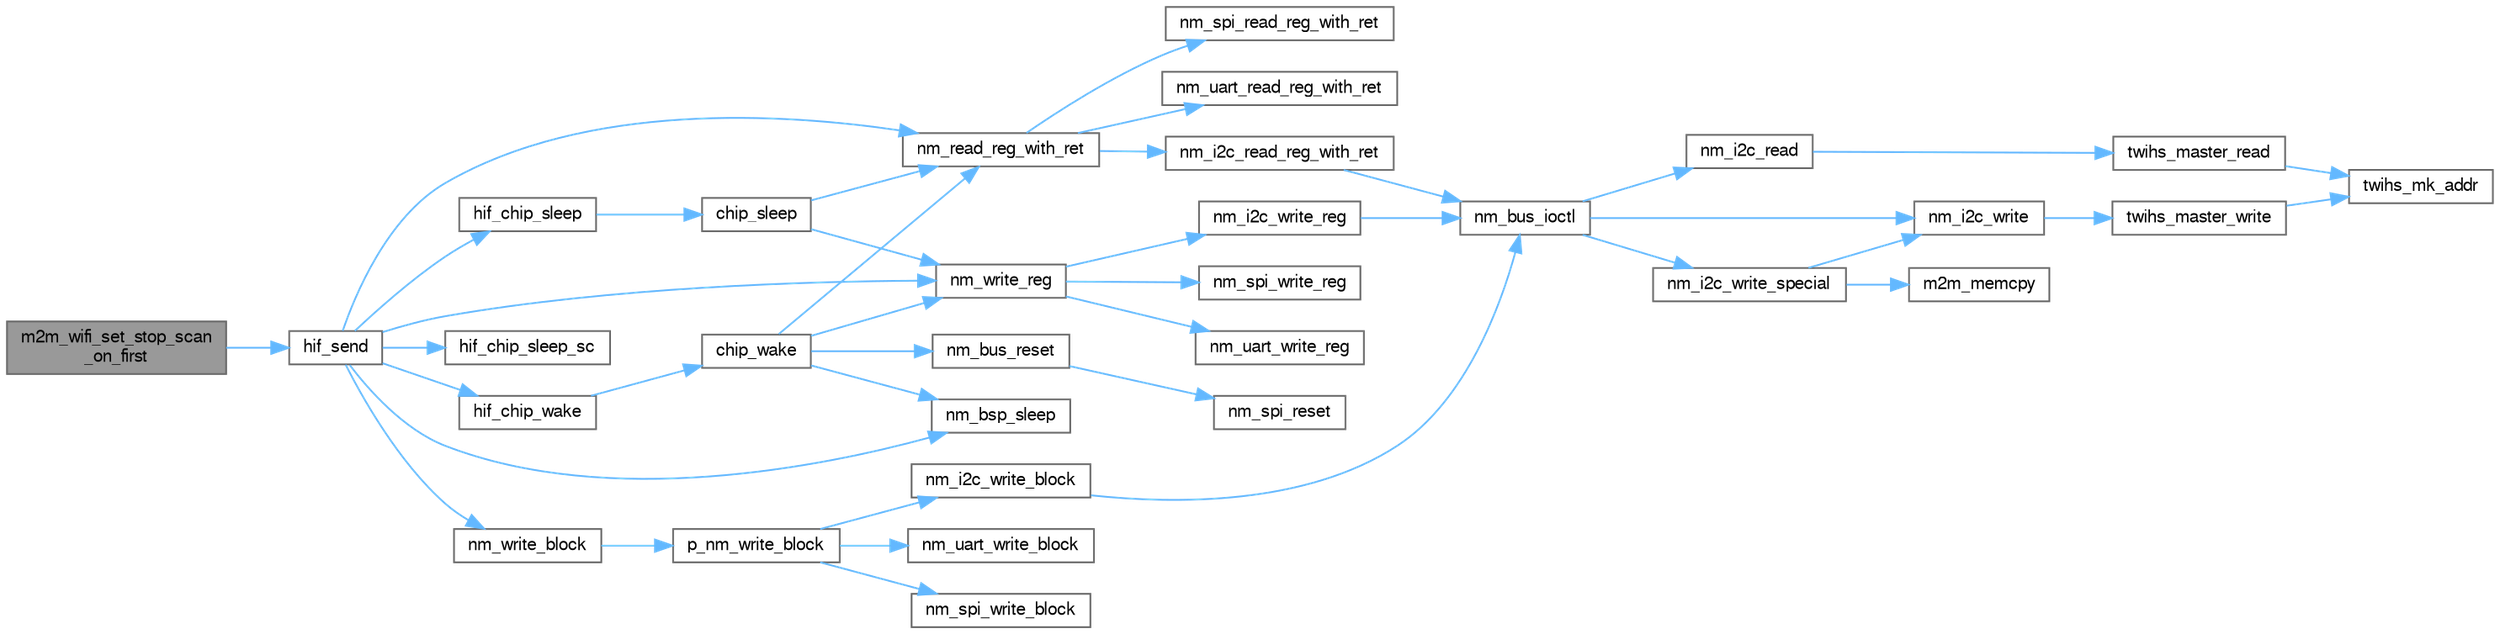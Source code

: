 digraph "m2m_wifi_set_stop_scan_on_first"
{
 // LATEX_PDF_SIZE
  bgcolor="transparent";
  edge [fontname=FreeSans,fontsize=10,labelfontname=FreeSans,labelfontsize=10];
  node [fontname=FreeSans,fontsize=10,shape=box,height=0.2,width=0.4];
  rankdir="LR";
  Node1 [label="m2m_wifi_set_stop_scan\l_on_first",height=0.2,width=0.4,color="gray40", fillcolor="grey60", style="filled", fontcolor="black",tooltip="Synchronous API for enabling/disabling the stop scan on first result of the WINC IC's network scannin..."];
  Node1 -> Node2 [color="steelblue1",style="solid"];
  Node2 [label="hif_send",height=0.2,width=0.4,color="grey40", fillcolor="white", style="filled",URL="$m2m__hif_8c.html#a13ba8ad11b2ac39516ca787386d16ce0",tooltip="Send packet using host interface."];
  Node2 -> Node3 [color="steelblue1",style="solid"];
  Node3 [label="hif_chip_sleep",height=0.2,width=0.4,color="grey40", fillcolor="white", style="filled",URL="$m2m__hif_8c.html#a41d3f660265e122cbd7417ea8754e8dd",tooltip="To make the chip sleep."];
  Node3 -> Node4 [color="steelblue1",style="solid"];
  Node4 [label="chip_sleep",height=0.2,width=0.4,color="grey40", fillcolor="white", style="filled",URL="$nmasic_8c.html#a624e7923184968631a2eb86938d6f3ba",tooltip=" "];
  Node4 -> Node5 [color="steelblue1",style="solid"];
  Node5 [label="nm_read_reg_with_ret",height=0.2,width=0.4,color="grey40", fillcolor="white", style="filled",URL="$nmbus_8c.html#a475d273d8342f3f5c2a00e2887bf1b4f",tooltip=" "];
  Node5 -> Node6 [color="steelblue1",style="solid"];
  Node6 [label="nm_i2c_read_reg_with_ret",height=0.2,width=0.4,color="grey40", fillcolor="white", style="filled",URL="$nmi2c_8c.html#aa653cd4fd522820cd784c6328f372261",tooltip=" "];
  Node6 -> Node7 [color="steelblue1",style="solid"];
  Node7 [label="nm_bus_ioctl",height=0.2,width=0.4,color="grey40", fillcolor="white", style="filled",URL="$nm__bus__wrapper__same70_8c.html#aa98500dc13748397906e03440fb3892a",tooltip=" "];
  Node7 -> Node8 [color="steelblue1",style="solid"];
  Node8 [label="nm_i2c_read",height=0.2,width=0.4,color="grey40", fillcolor="white", style="filled",URL="$nm__bus__wrapper__same70_8c.html#a1240741839c5fb2592be8c34341aec6e",tooltip=" "];
  Node8 -> Node9 [color="steelblue1",style="solid"];
  Node9 [label="twihs_master_read",height=0.2,width=0.4,color="grey40", fillcolor="white", style="filled",URL="$group__sam__drivers__twihs__group.html#ga979e157165aa2b5e3e6d1e9ee608d5b7",tooltip="Read multiple bytes from a TWIHS compatible slave device."];
  Node9 -> Node10 [color="steelblue1",style="solid"];
  Node10 [label="twihs_mk_addr",height=0.2,width=0.4,color="grey40", fillcolor="white", style="filled",URL="$group__sam__drivers__twihs__group.html#gaca9e29e230ee2774cfc3dc7ed497f887",tooltip="Construct the TWIHS module address register field."];
  Node7 -> Node11 [color="steelblue1",style="solid"];
  Node11 [label="nm_i2c_write",height=0.2,width=0.4,color="grey40", fillcolor="white", style="filled",URL="$nm__bus__wrapper__same70_8c.html#afd98b5c0c472d424143edff9e8692624",tooltip=" "];
  Node11 -> Node12 [color="steelblue1",style="solid"];
  Node12 [label="twihs_master_write",height=0.2,width=0.4,color="grey40", fillcolor="white", style="filled",URL="$group__sam__drivers__twihs__group.html#ga6518c8674e646fbb67e8e91930e7f47a",tooltip="Write multiple bytes to a TWIHS compatible slave device."];
  Node12 -> Node10 [color="steelblue1",style="solid"];
  Node7 -> Node13 [color="steelblue1",style="solid"];
  Node13 [label="nm_i2c_write_special",height=0.2,width=0.4,color="grey40", fillcolor="white", style="filled",URL="$nm__bus__wrapper__same70_8c.html#a471c97b3665281f2df10ccff14d5e537",tooltip=" "];
  Node13 -> Node14 [color="steelblue1",style="solid"];
  Node14 [label="m2m_memcpy",height=0.2,width=0.4,color="grey40", fillcolor="white", style="filled",URL="$group___c_o_m_m_o_n_a_p_i.html#ga28b094db63be31612f7d2c5af692d3a5",tooltip="Copy specified number of bytes from source buffer to destination buffer."];
  Node13 -> Node11 [color="steelblue1",style="solid"];
  Node5 -> Node15 [color="steelblue1",style="solid"];
  Node15 [label="nm_spi_read_reg_with_ret",height=0.2,width=0.4,color="grey40", fillcolor="white", style="filled",URL="$nmspi_8h.html#aae92c14d16f00b293e10a8a3a86f9095",tooltip=" "];
  Node5 -> Node16 [color="steelblue1",style="solid"];
  Node16 [label="nm_uart_read_reg_with_ret",height=0.2,width=0.4,color="grey40", fillcolor="white", style="filled",URL="$nmuart_8h.html#a5ddecb766fd8041b0a2ff7f553f8183e",tooltip=" "];
  Node4 -> Node17 [color="steelblue1",style="solid"];
  Node17 [label="nm_write_reg",height=0.2,width=0.4,color="grey40", fillcolor="white", style="filled",URL="$nmbus_8c.html#a6a7d6b943cea86630575707ef80e09f9",tooltip=" "];
  Node17 -> Node18 [color="steelblue1",style="solid"];
  Node18 [label="nm_i2c_write_reg",height=0.2,width=0.4,color="grey40", fillcolor="white", style="filled",URL="$nmi2c_8c.html#a1bd0dd974a31b39146c20717bd6b7991",tooltip=" "];
  Node18 -> Node7 [color="steelblue1",style="solid"];
  Node17 -> Node19 [color="steelblue1",style="solid"];
  Node19 [label="nm_spi_write_reg",height=0.2,width=0.4,color="grey40", fillcolor="white", style="filled",URL="$nmspi_8h.html#a8e4e4efa9b987e6eed4c23b848248a32",tooltip=" "];
  Node17 -> Node20 [color="steelblue1",style="solid"];
  Node20 [label="nm_uart_write_reg",height=0.2,width=0.4,color="grey40", fillcolor="white", style="filled",URL="$nmuart_8h.html#a8d6ab67f8e0106126ba1748e68cd943c",tooltip=" "];
  Node2 -> Node21 [color="steelblue1",style="solid"];
  Node21 [label="hif_chip_sleep_sc",height=0.2,width=0.4,color="grey40", fillcolor="white", style="filled",URL="$m2m__hif_8c.html#a756a9c1154d55efd6c7924ef1ace5e75",tooltip="To clear the chip sleep but keep the chip sleep."];
  Node2 -> Node22 [color="steelblue1",style="solid"];
  Node22 [label="hif_chip_wake",height=0.2,width=0.4,color="grey40", fillcolor="white", style="filled",URL="$m2m__hif_8c.html#a88c8f023679d14d6866b80c9275db686",tooltip="To Wakeup the chip."];
  Node22 -> Node23 [color="steelblue1",style="solid"];
  Node23 [label="chip_wake",height=0.2,width=0.4,color="grey40", fillcolor="white", style="filled",URL="$nmasic_8c.html#abe05d6f4afa80ace3bd105d63dceda52",tooltip=" "];
  Node23 -> Node24 [color="steelblue1",style="solid"];
  Node24 [label="nm_bsp_sleep",height=0.2,width=0.4,color="grey40", fillcolor="white", style="filled",URL="$group___nm_bsp_sleep_fn.html#gadbf38ddf0138d8e0a4e4720909a7b081",tooltip="Used to put the host to sleep for the specified duration (in milliseconds). Forcing the host to sleep..."];
  Node23 -> Node25 [color="steelblue1",style="solid"];
  Node25 [label="nm_bus_reset",height=0.2,width=0.4,color="grey40", fillcolor="white", style="filled",URL="$nmbus_8c.html#a47e65a88a8262359d46de3cb869f481e",tooltip="reset bus interface"];
  Node25 -> Node26 [color="steelblue1",style="solid"];
  Node26 [label="nm_spi_reset",height=0.2,width=0.4,color="grey40", fillcolor="white", style="filled",URL="$nmspi_8h.html#a2277b874c5554c7f0675fcd5543aa6c0",tooltip="reset the SPI"];
  Node23 -> Node5 [color="steelblue1",style="solid"];
  Node23 -> Node17 [color="steelblue1",style="solid"];
  Node2 -> Node24 [color="steelblue1",style="solid"];
  Node2 -> Node5 [color="steelblue1",style="solid"];
  Node2 -> Node27 [color="steelblue1",style="solid"];
  Node27 [label="nm_write_block",height=0.2,width=0.4,color="grey40", fillcolor="white", style="filled",URL="$nmbus_8c.html#afb924df7f944a8137cd51069512661cf",tooltip=" "];
  Node27 -> Node28 [color="steelblue1",style="solid"];
  Node28 [label="p_nm_write_block",height=0.2,width=0.4,color="grey40", fillcolor="white", style="filled",URL="$nmbus_8c.html#a81ed1ef0558d7051509ba9c17b094ac7",tooltip=" "];
  Node28 -> Node29 [color="steelblue1",style="solid"];
  Node29 [label="nm_i2c_write_block",height=0.2,width=0.4,color="grey40", fillcolor="white", style="filled",URL="$nmi2c_8c.html#ac22360c7cd5368880a6543bb73e29970",tooltip=" "];
  Node29 -> Node7 [color="steelblue1",style="solid"];
  Node28 -> Node30 [color="steelblue1",style="solid"];
  Node30 [label="nm_spi_write_block",height=0.2,width=0.4,color="grey40", fillcolor="white", style="filled",URL="$nmspi_8h.html#a49c8f196f4c41f481a06e359147484ca",tooltip=" "];
  Node28 -> Node31 [color="steelblue1",style="solid"];
  Node31 [label="nm_uart_write_block",height=0.2,width=0.4,color="grey40", fillcolor="white", style="filled",URL="$nmuart_8h.html#af3e3a2d30119f8703486ce50d601819f",tooltip=" "];
  Node2 -> Node17 [color="steelblue1",style="solid"];
}

